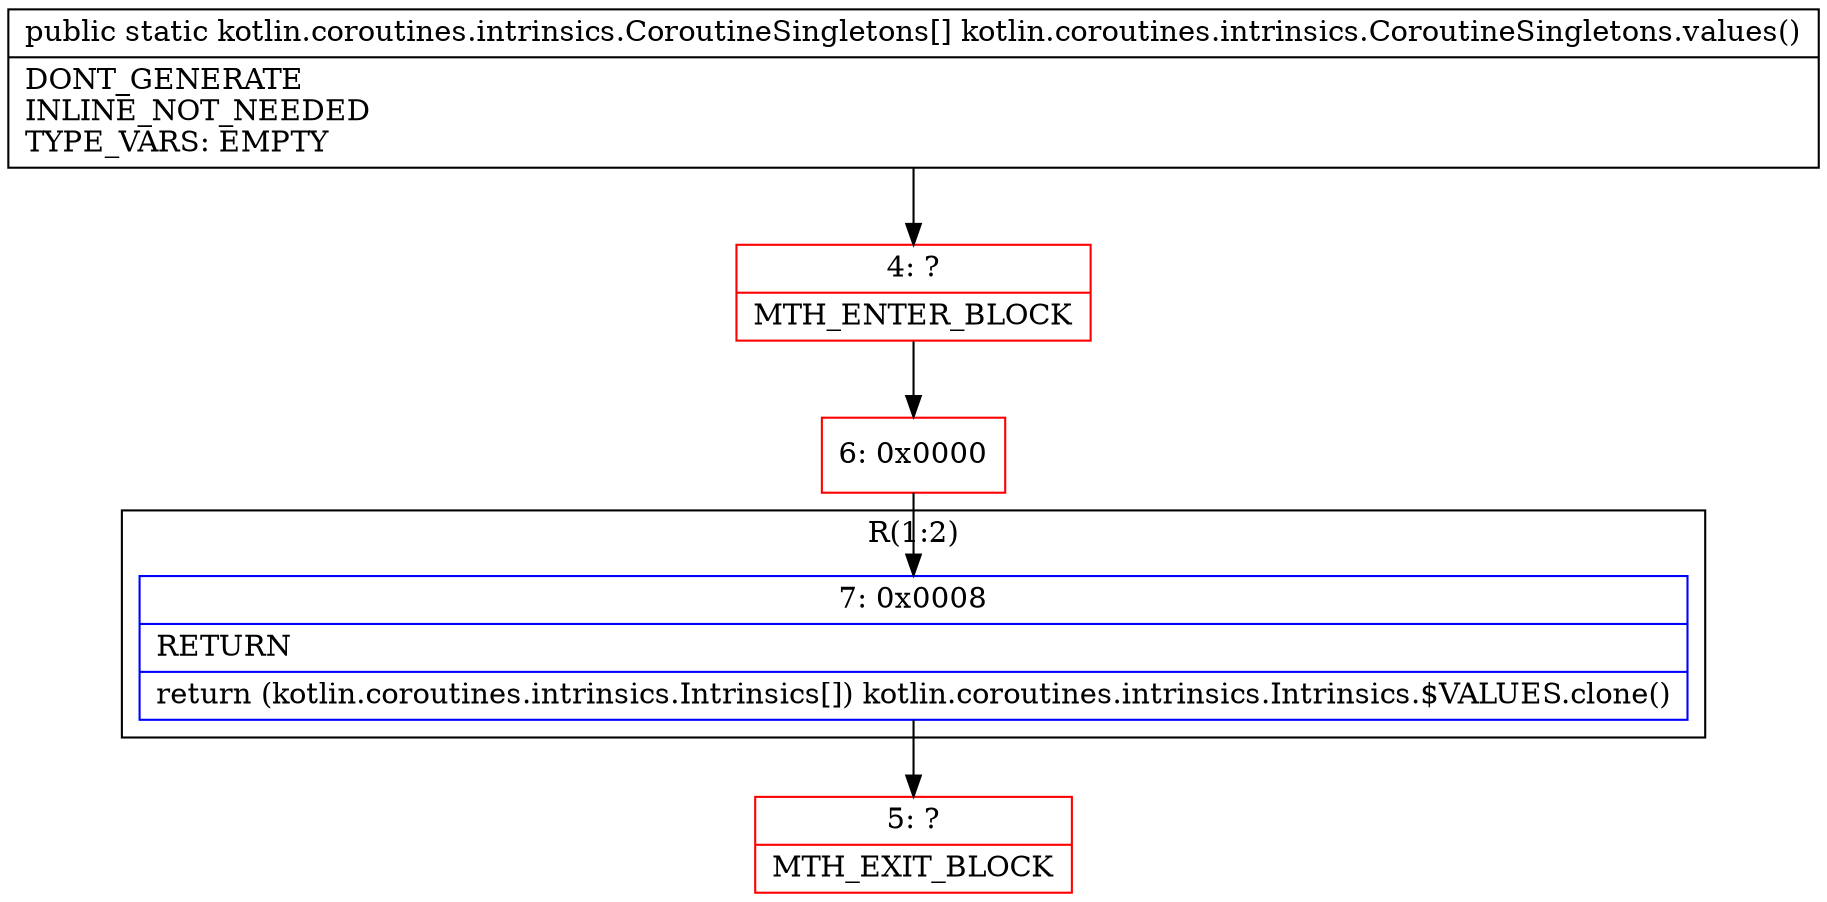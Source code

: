 digraph "CFG forkotlin.coroutines.intrinsics.CoroutineSingletons.values()[Lkotlin\/coroutines\/intrinsics\/CoroutineSingletons;" {
subgraph cluster_Region_1648090997 {
label = "R(1:2)";
node [shape=record,color=blue];
Node_7 [shape=record,label="{7\:\ 0x0008|RETURN\l|return (kotlin.coroutines.intrinsics.Intrinsics[]) kotlin.coroutines.intrinsics.Intrinsics.$VALUES.clone()\l}"];
}
Node_4 [shape=record,color=red,label="{4\:\ ?|MTH_ENTER_BLOCK\l}"];
Node_6 [shape=record,color=red,label="{6\:\ 0x0000}"];
Node_5 [shape=record,color=red,label="{5\:\ ?|MTH_EXIT_BLOCK\l}"];
MethodNode[shape=record,label="{public static kotlin.coroutines.intrinsics.CoroutineSingletons[] kotlin.coroutines.intrinsics.CoroutineSingletons.values()  | DONT_GENERATE\lINLINE_NOT_NEEDED\lTYPE_VARS: EMPTY\l}"];
MethodNode -> Node_4;Node_7 -> Node_5;
Node_4 -> Node_6;
Node_6 -> Node_7;
}

